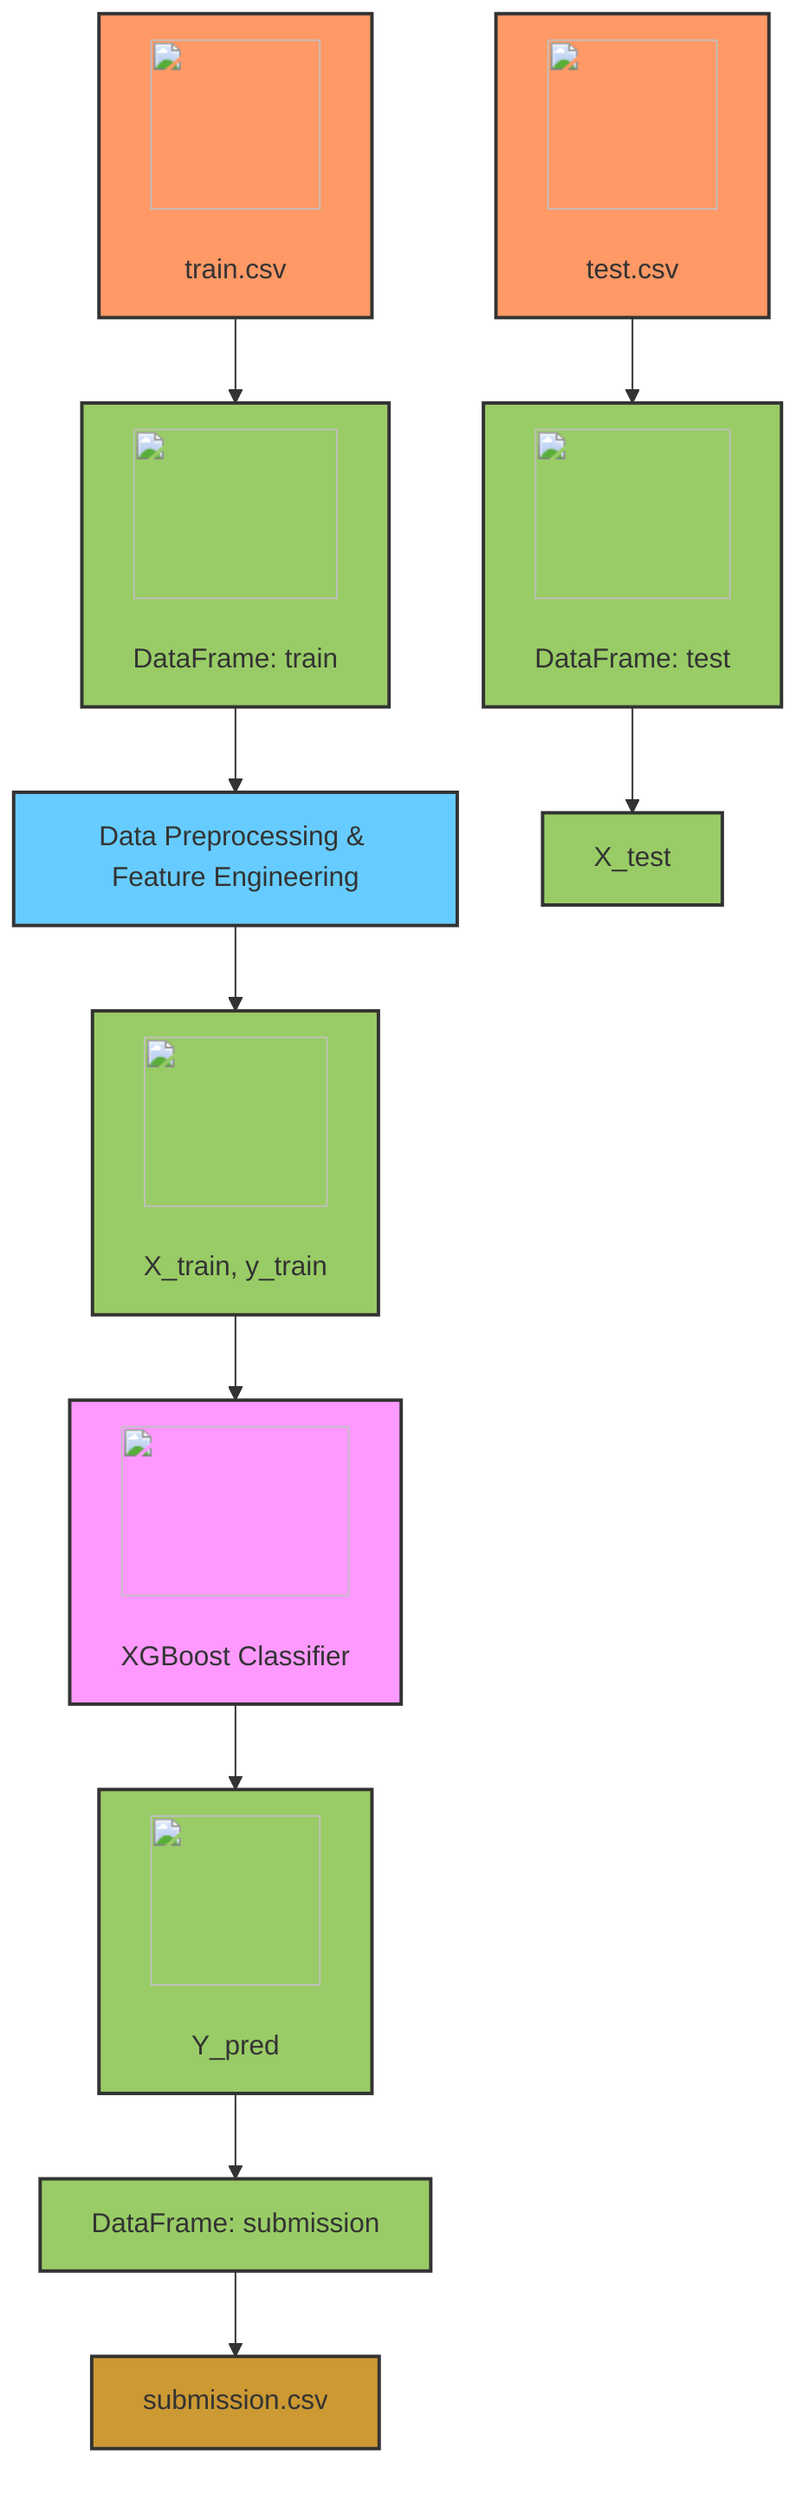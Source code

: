 flowchart TD
    %% Data Sources
    A["<img src='icons/file.svg' width=100 height=100/> <br/> train.csv"]:::dataSource-->B["<img src='icons/table.svg' width=100 height=100/> <br/> DataFrame: train"]:::dataVariable
    C["<img src='icons/file.svg' width=100 height=100/> <br/> test.csv"]:::dataSource-->D["<img src='icons/table.svg' width=100 height=100/> <br/> DataFrame: test"]:::dataVariable
    
    %% Data Preparation
    B-->E["Data Preprocessing & Feature Engineering"]:::process
    E-->F["<img src='dummy_plots/scatter_plot_template.svg' width=100 height=100/> <br/> X_train, y_train"]:::dataVariable
    D-->G["X_test"]:::dataVariable
    
    %% Model Training
    F-->H["<img src='icons/brain.svg' width=100 height=100/> <br/> XGBoost Classifier"]:::model
    style H fill:#f9f,stroke:#333,stroke-width:2px
    H-->I["<img src='dummy_plots/scatter_plot_template.svg' width=100 height=100/> <br/> Y_pred"]:::dataVariable
    
    %% Predictions and Submission
    I-->J["DataFrame: submission"]:::dataVariable
    J-->K["submission.csv"]:::output
    
    %% Classes for styling
    classDef dataSource fill:#f96,stroke:#333,stroke-width:2px;
    classDef dataVariable fill:#9c6,stroke:#333,stroke-width:2px;
    classDef process fill:#6cf,stroke:#333,stroke-width:2px;
    classDef model fill:#fc3,stroke:#333,stroke-width:2px;
    classDef output fill:#c93,stroke:#333,stroke-width:2px;